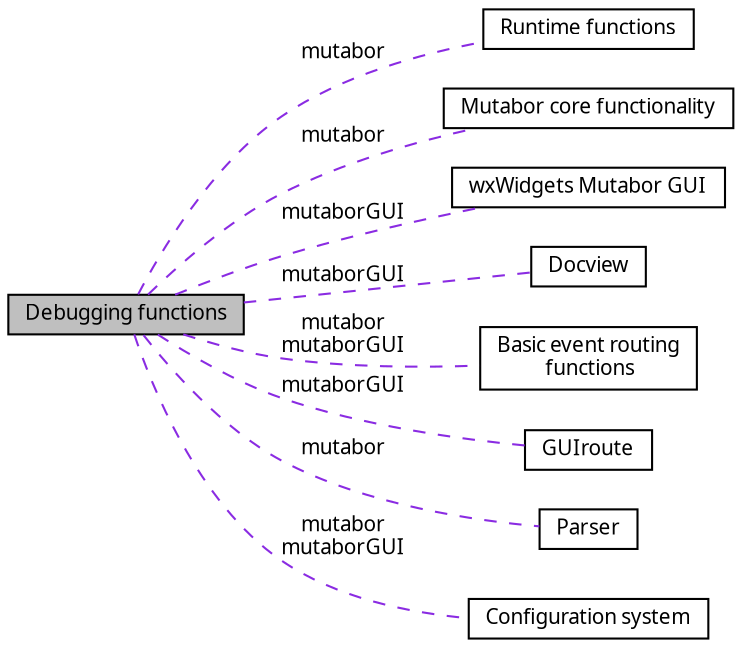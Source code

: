digraph "Debugging functions"
{
  edge [fontname="Sans",fontsize="10",labelfontname="Sans",labelfontsize="10"];
  node [fontname="Sans",fontsize="10",shape=record];
  rankdir=LR;
  Node2 [label="Runtime functions",height=0.2,width=0.4,color="black", fillcolor="white", style="filled",URL="$dc/d7e/group__runtime.html",tooltip=" "];
  Node1 [label="Mutabor core functionality",height=0.2,width=0.4,color="black", fillcolor="white", style="filled",URL="$d9/d7c/group__kernel.html",tooltip="This group contains the functions that deal with the core idea of Mutabor: Parse Mutabor source files..."];
  Node6 [label="wxWidgets Mutabor GUI",height=0.2,width=0.4,color="black", fillcolor="white", style="filled",URL="$df/dd1/group__GUI.html",tooltip="While the original frontend of Mutabor was designed using Borland OWL the current one uses the platfo..."];
  Node7 [label="Docview",height=0.2,width=0.4,color="black", fillcolor="white", style="filled",URL="$da/d79/group__docview.html",tooltip=" "];
  Node4 [label="Basic event routing\l functions",height=0.2,width=0.4,color="black", fillcolor="white", style="filled",URL="$d5/dee/group__route.html",tooltip="This group contains functions and classes that can be used to set up a generic event routing..."];
  Node8 [label="GUIroute",height=0.2,width=0.4,color="black", fillcolor="white", style="filled",URL="$dc/df2/group__GUIroute.html",tooltip=" "];
  Node3 [label="Parser",height=0.2,width=0.4,color="black", fillcolor="white", style="filled",URL="$dd/d21/group__Parser.html",tooltip=" "];
  Node5 [label="Configuration system",height=0.2,width=0.4,color="black", fillcolor="white", style="filled",URL="$d1/d44/group__config.html",tooltip="Save and restore configuration of boxes and routes. "];
  Node0 [label="Debugging functions",height=0.2,width=0.4,color="black", fillcolor="grey75", style="filled", fontcolor="black"];
  Node0->Node1 [shape=plaintext, label="mutabor", color="blueviolet", dir="none", style="dashed"];
  Node0->Node2 [shape=plaintext, label="mutabor", color="blueviolet", dir="none", style="dashed"];
  Node0->Node3 [shape=plaintext, label="mutabor", color="blueviolet", dir="none", style="dashed"];
  Node0->Node4 [shape=plaintext, label="mutabor\nmutaborGUI", color="blueviolet", dir="none", style="dashed"];
  Node0->Node5 [shape=plaintext, label="mutabor\nmutaborGUI", color="blueviolet", dir="none", style="dashed"];
  Node0->Node6 [shape=plaintext, label="mutaborGUI", color="blueviolet", dir="none", style="dashed"];
  Node0->Node7 [shape=plaintext, label="mutaborGUI", color="blueviolet", dir="none", style="dashed"];
  Node0->Node8 [shape=plaintext, label="mutaborGUI", color="blueviolet", dir="none", style="dashed"];
}
